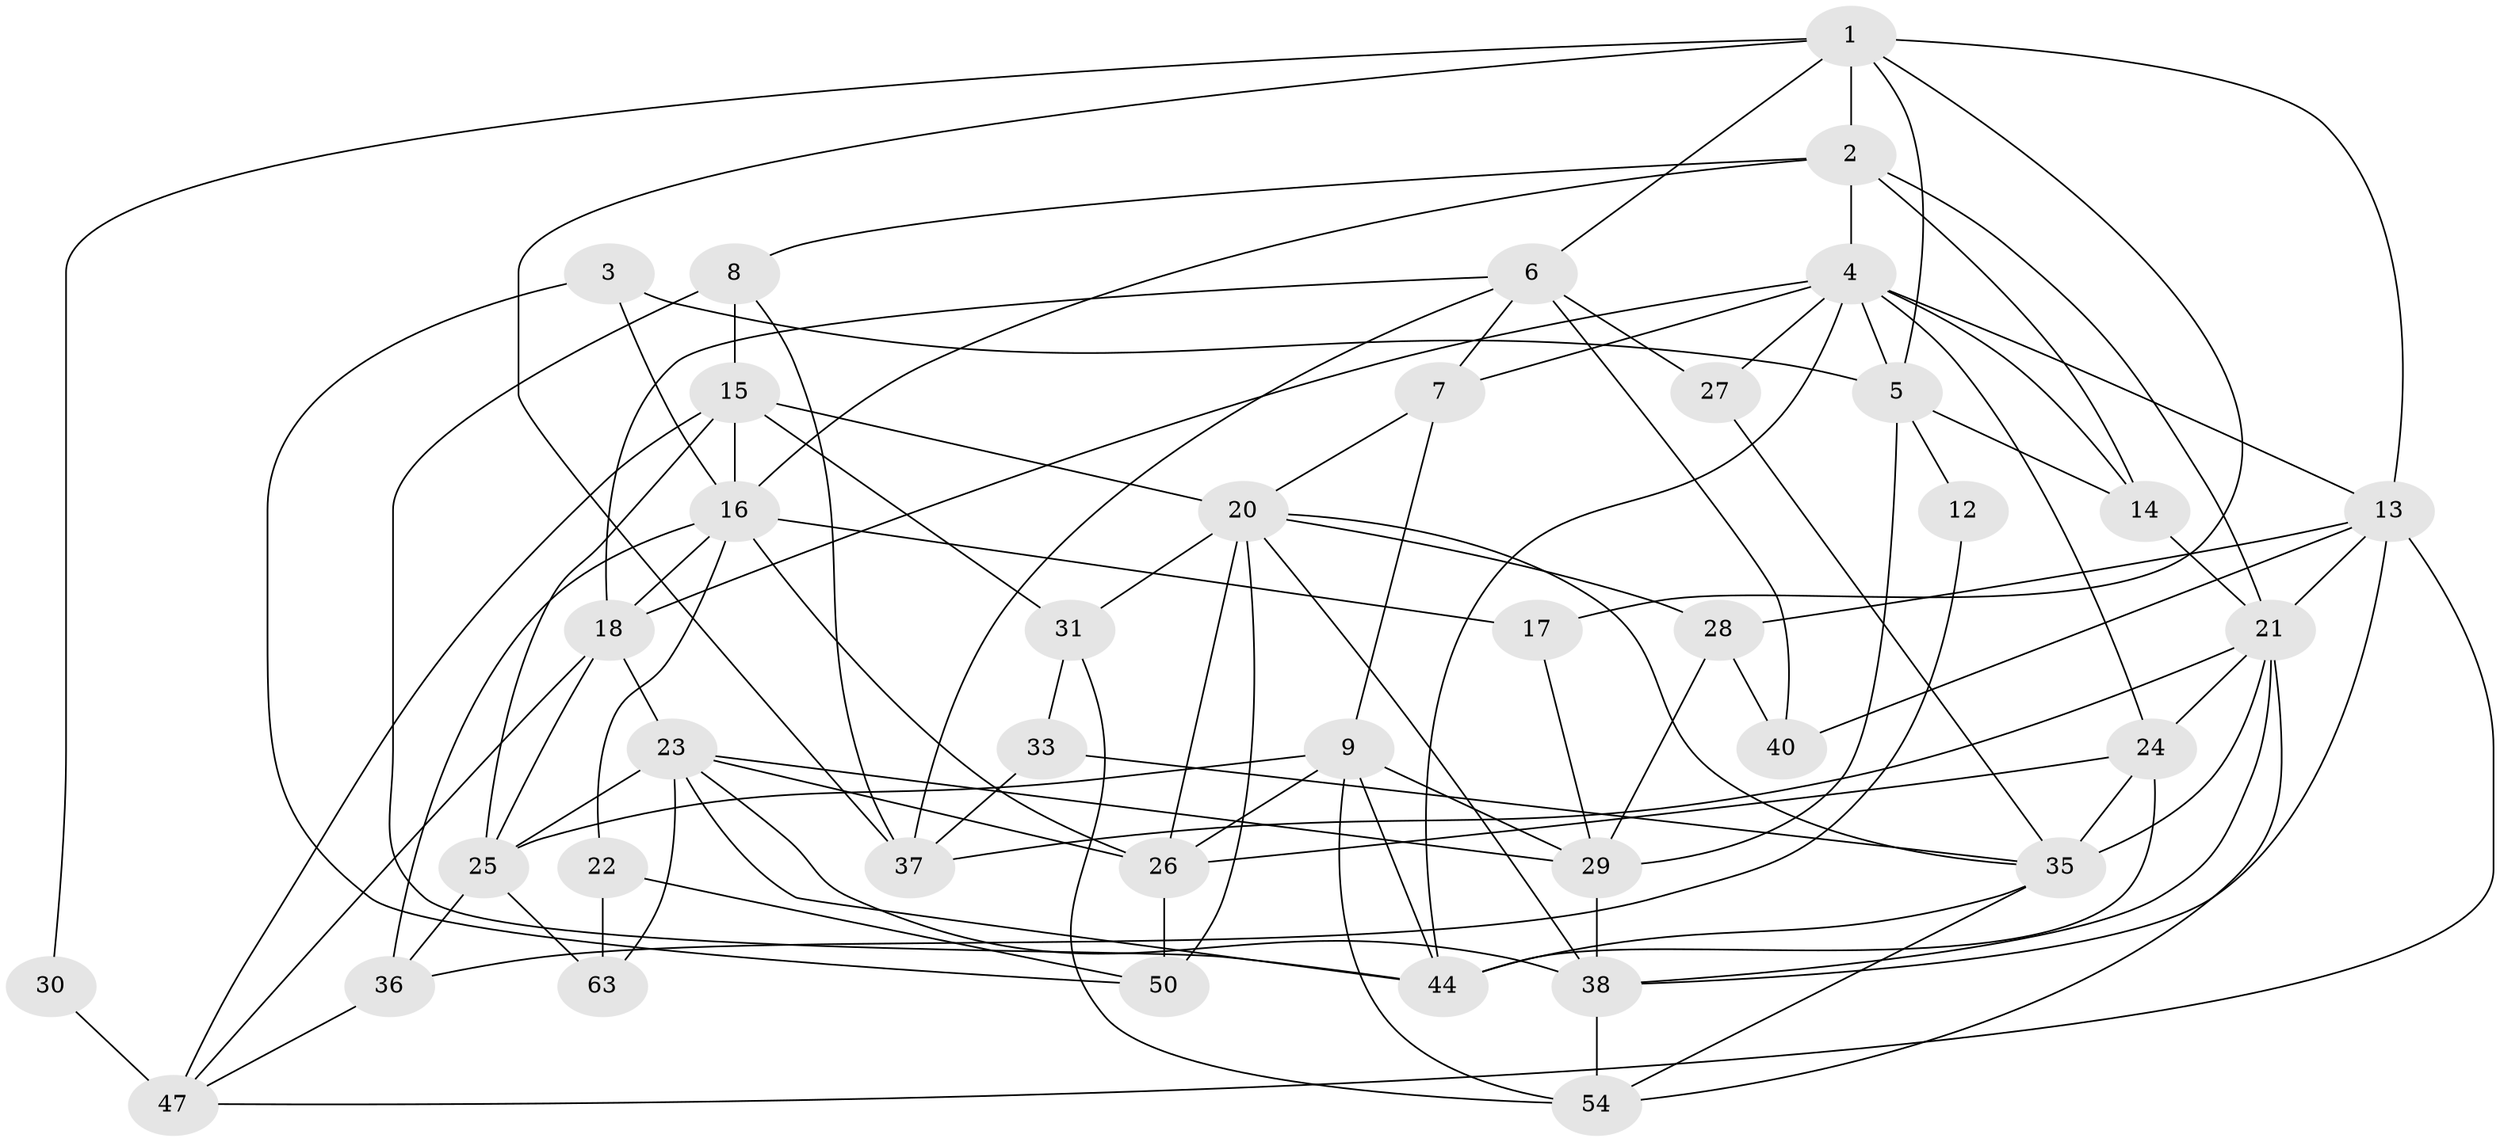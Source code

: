 // Generated by graph-tools (version 1.1) at 2025/23/03/03/25 07:23:56]
// undirected, 39 vertices, 100 edges
graph export_dot {
graph [start="1"]
  node [color=gray90,style=filled];
  1 [super="+19"];
  2 [super="+43"];
  3;
  4 [super="+10"];
  5 [super="+59"];
  6 [super="+11"];
  7;
  8 [super="+45"];
  9 [super="+52"];
  12;
  13 [super="+42"];
  14;
  15 [super="+53"];
  16 [super="+48"];
  17 [super="+55"];
  18 [super="+34"];
  20 [super="+65"];
  21 [super="+32"];
  22 [super="+49"];
  23 [super="+58"];
  24 [super="+39"];
  25 [super="+62"];
  26 [super="+51"];
  27;
  28 [super="+56"];
  29 [super="+64"];
  30;
  31;
  33 [super="+41"];
  35 [super="+66"];
  36;
  37;
  38;
  40;
  44 [super="+46"];
  47 [super="+57"];
  50 [super="+61"];
  54 [super="+60"];
  63;
  1 -- 37;
  1 -- 30;
  1 -- 6;
  1 -- 13;
  1 -- 5;
  1 -- 2;
  1 -- 17;
  2 -- 16;
  2 -- 14;
  2 -- 8;
  2 -- 21;
  2 -- 4;
  3 -- 16;
  3 -- 5;
  3 -- 50;
  4 -- 27;
  4 -- 13;
  4 -- 18;
  4 -- 5;
  4 -- 7;
  4 -- 24;
  4 -- 44;
  4 -- 14;
  5 -- 29;
  5 -- 12;
  5 -- 14;
  6 -- 27;
  6 -- 7;
  6 -- 37;
  6 -- 40;
  6 -- 18;
  7 -- 20;
  7 -- 9;
  8 -- 15;
  8 -- 44;
  8 -- 37;
  9 -- 44;
  9 -- 25;
  9 -- 54;
  9 -- 26;
  9 -- 29;
  12 -- 36;
  13 -- 38;
  13 -- 40;
  13 -- 28;
  13 -- 21;
  13 -- 47;
  14 -- 21;
  15 -- 47;
  15 -- 20;
  15 -- 31;
  15 -- 25;
  15 -- 16;
  16 -- 36;
  16 -- 17 [weight=2];
  16 -- 18;
  16 -- 26;
  16 -- 22;
  17 -- 29;
  18 -- 25;
  18 -- 23 [weight=2];
  18 -- 47;
  20 -- 26;
  20 -- 50;
  20 -- 38;
  20 -- 31;
  20 -- 35;
  20 -- 28 [weight=2];
  21 -- 24;
  21 -- 37;
  21 -- 38;
  21 -- 54;
  21 -- 35;
  22 -- 63;
  22 -- 50;
  23 -- 29 [weight=2];
  23 -- 38;
  23 -- 63;
  23 -- 25;
  23 -- 26;
  23 -- 44;
  24 -- 35;
  24 -- 26;
  24 -- 44;
  25 -- 36;
  25 -- 63;
  26 -- 50;
  27 -- 35;
  28 -- 40;
  28 -- 29;
  29 -- 38;
  30 -- 47 [weight=2];
  31 -- 33;
  31 -- 54;
  33 -- 37;
  33 -- 35;
  35 -- 44;
  35 -- 54;
  36 -- 47;
  38 -- 54;
}
